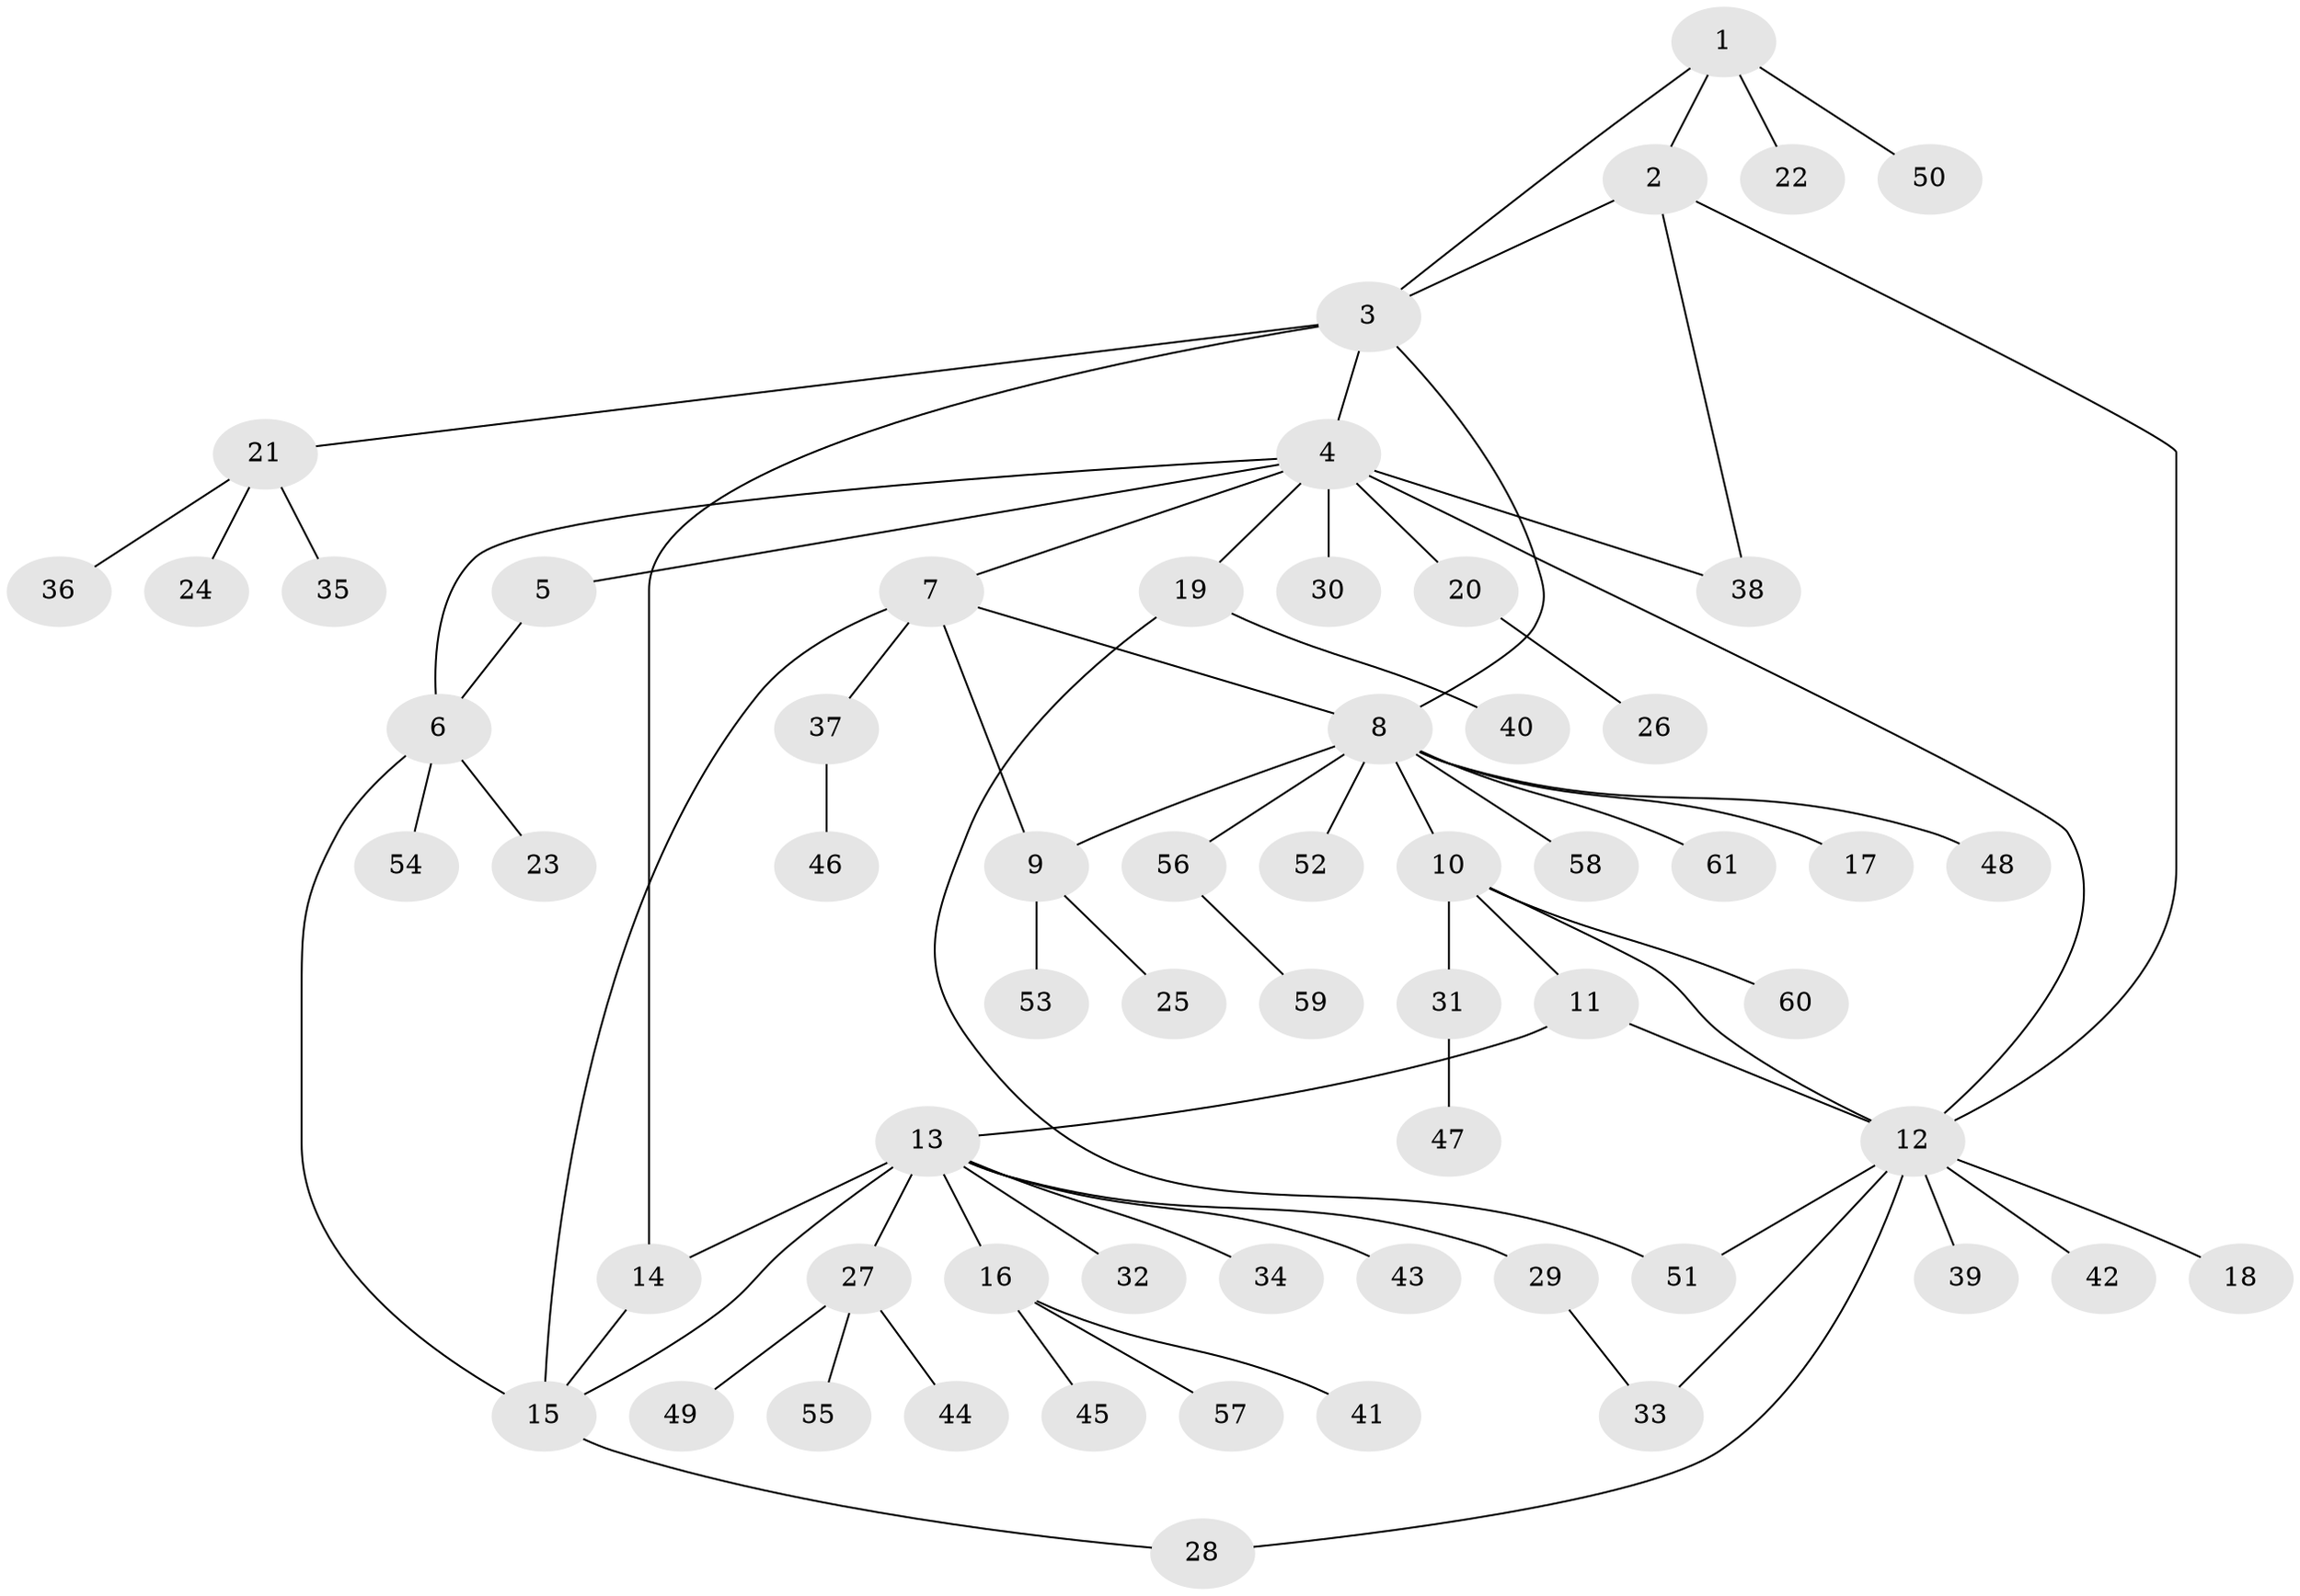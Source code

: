 // coarse degree distribution, {3: 0.10869565217391304, 4: 0.021739130434782608, 7: 0.021739130434782608, 11: 0.021739130434782608, 1: 0.6086956521739131, 6: 0.021739130434782608, 8: 0.021739130434782608, 5: 0.043478260869565216, 10: 0.021739130434782608, 9: 0.021739130434782608, 2: 0.08695652173913043}
// Generated by graph-tools (version 1.1) at 2025/52/02/27/25 19:52:22]
// undirected, 61 vertices, 75 edges
graph export_dot {
graph [start="1"]
  node [color=gray90,style=filled];
  1;
  2;
  3;
  4;
  5;
  6;
  7;
  8;
  9;
  10;
  11;
  12;
  13;
  14;
  15;
  16;
  17;
  18;
  19;
  20;
  21;
  22;
  23;
  24;
  25;
  26;
  27;
  28;
  29;
  30;
  31;
  32;
  33;
  34;
  35;
  36;
  37;
  38;
  39;
  40;
  41;
  42;
  43;
  44;
  45;
  46;
  47;
  48;
  49;
  50;
  51;
  52;
  53;
  54;
  55;
  56;
  57;
  58;
  59;
  60;
  61;
  1 -- 2;
  1 -- 3;
  1 -- 22;
  1 -- 50;
  2 -- 3;
  2 -- 12;
  2 -- 38;
  3 -- 4;
  3 -- 8;
  3 -- 14;
  3 -- 21;
  4 -- 5;
  4 -- 6;
  4 -- 7;
  4 -- 12;
  4 -- 19;
  4 -- 20;
  4 -- 30;
  4 -- 38;
  5 -- 6;
  6 -- 15;
  6 -- 23;
  6 -- 54;
  7 -- 8;
  7 -- 9;
  7 -- 15;
  7 -- 37;
  8 -- 9;
  8 -- 10;
  8 -- 17;
  8 -- 48;
  8 -- 52;
  8 -- 56;
  8 -- 58;
  8 -- 61;
  9 -- 25;
  9 -- 53;
  10 -- 11;
  10 -- 12;
  10 -- 31;
  10 -- 60;
  11 -- 12;
  11 -- 13;
  12 -- 18;
  12 -- 28;
  12 -- 33;
  12 -- 39;
  12 -- 42;
  12 -- 51;
  13 -- 14;
  13 -- 15;
  13 -- 16;
  13 -- 27;
  13 -- 29;
  13 -- 32;
  13 -- 34;
  13 -- 43;
  14 -- 15;
  15 -- 28;
  16 -- 41;
  16 -- 45;
  16 -- 57;
  19 -- 40;
  19 -- 51;
  20 -- 26;
  21 -- 24;
  21 -- 35;
  21 -- 36;
  27 -- 44;
  27 -- 49;
  27 -- 55;
  29 -- 33;
  31 -- 47;
  37 -- 46;
  56 -- 59;
}
